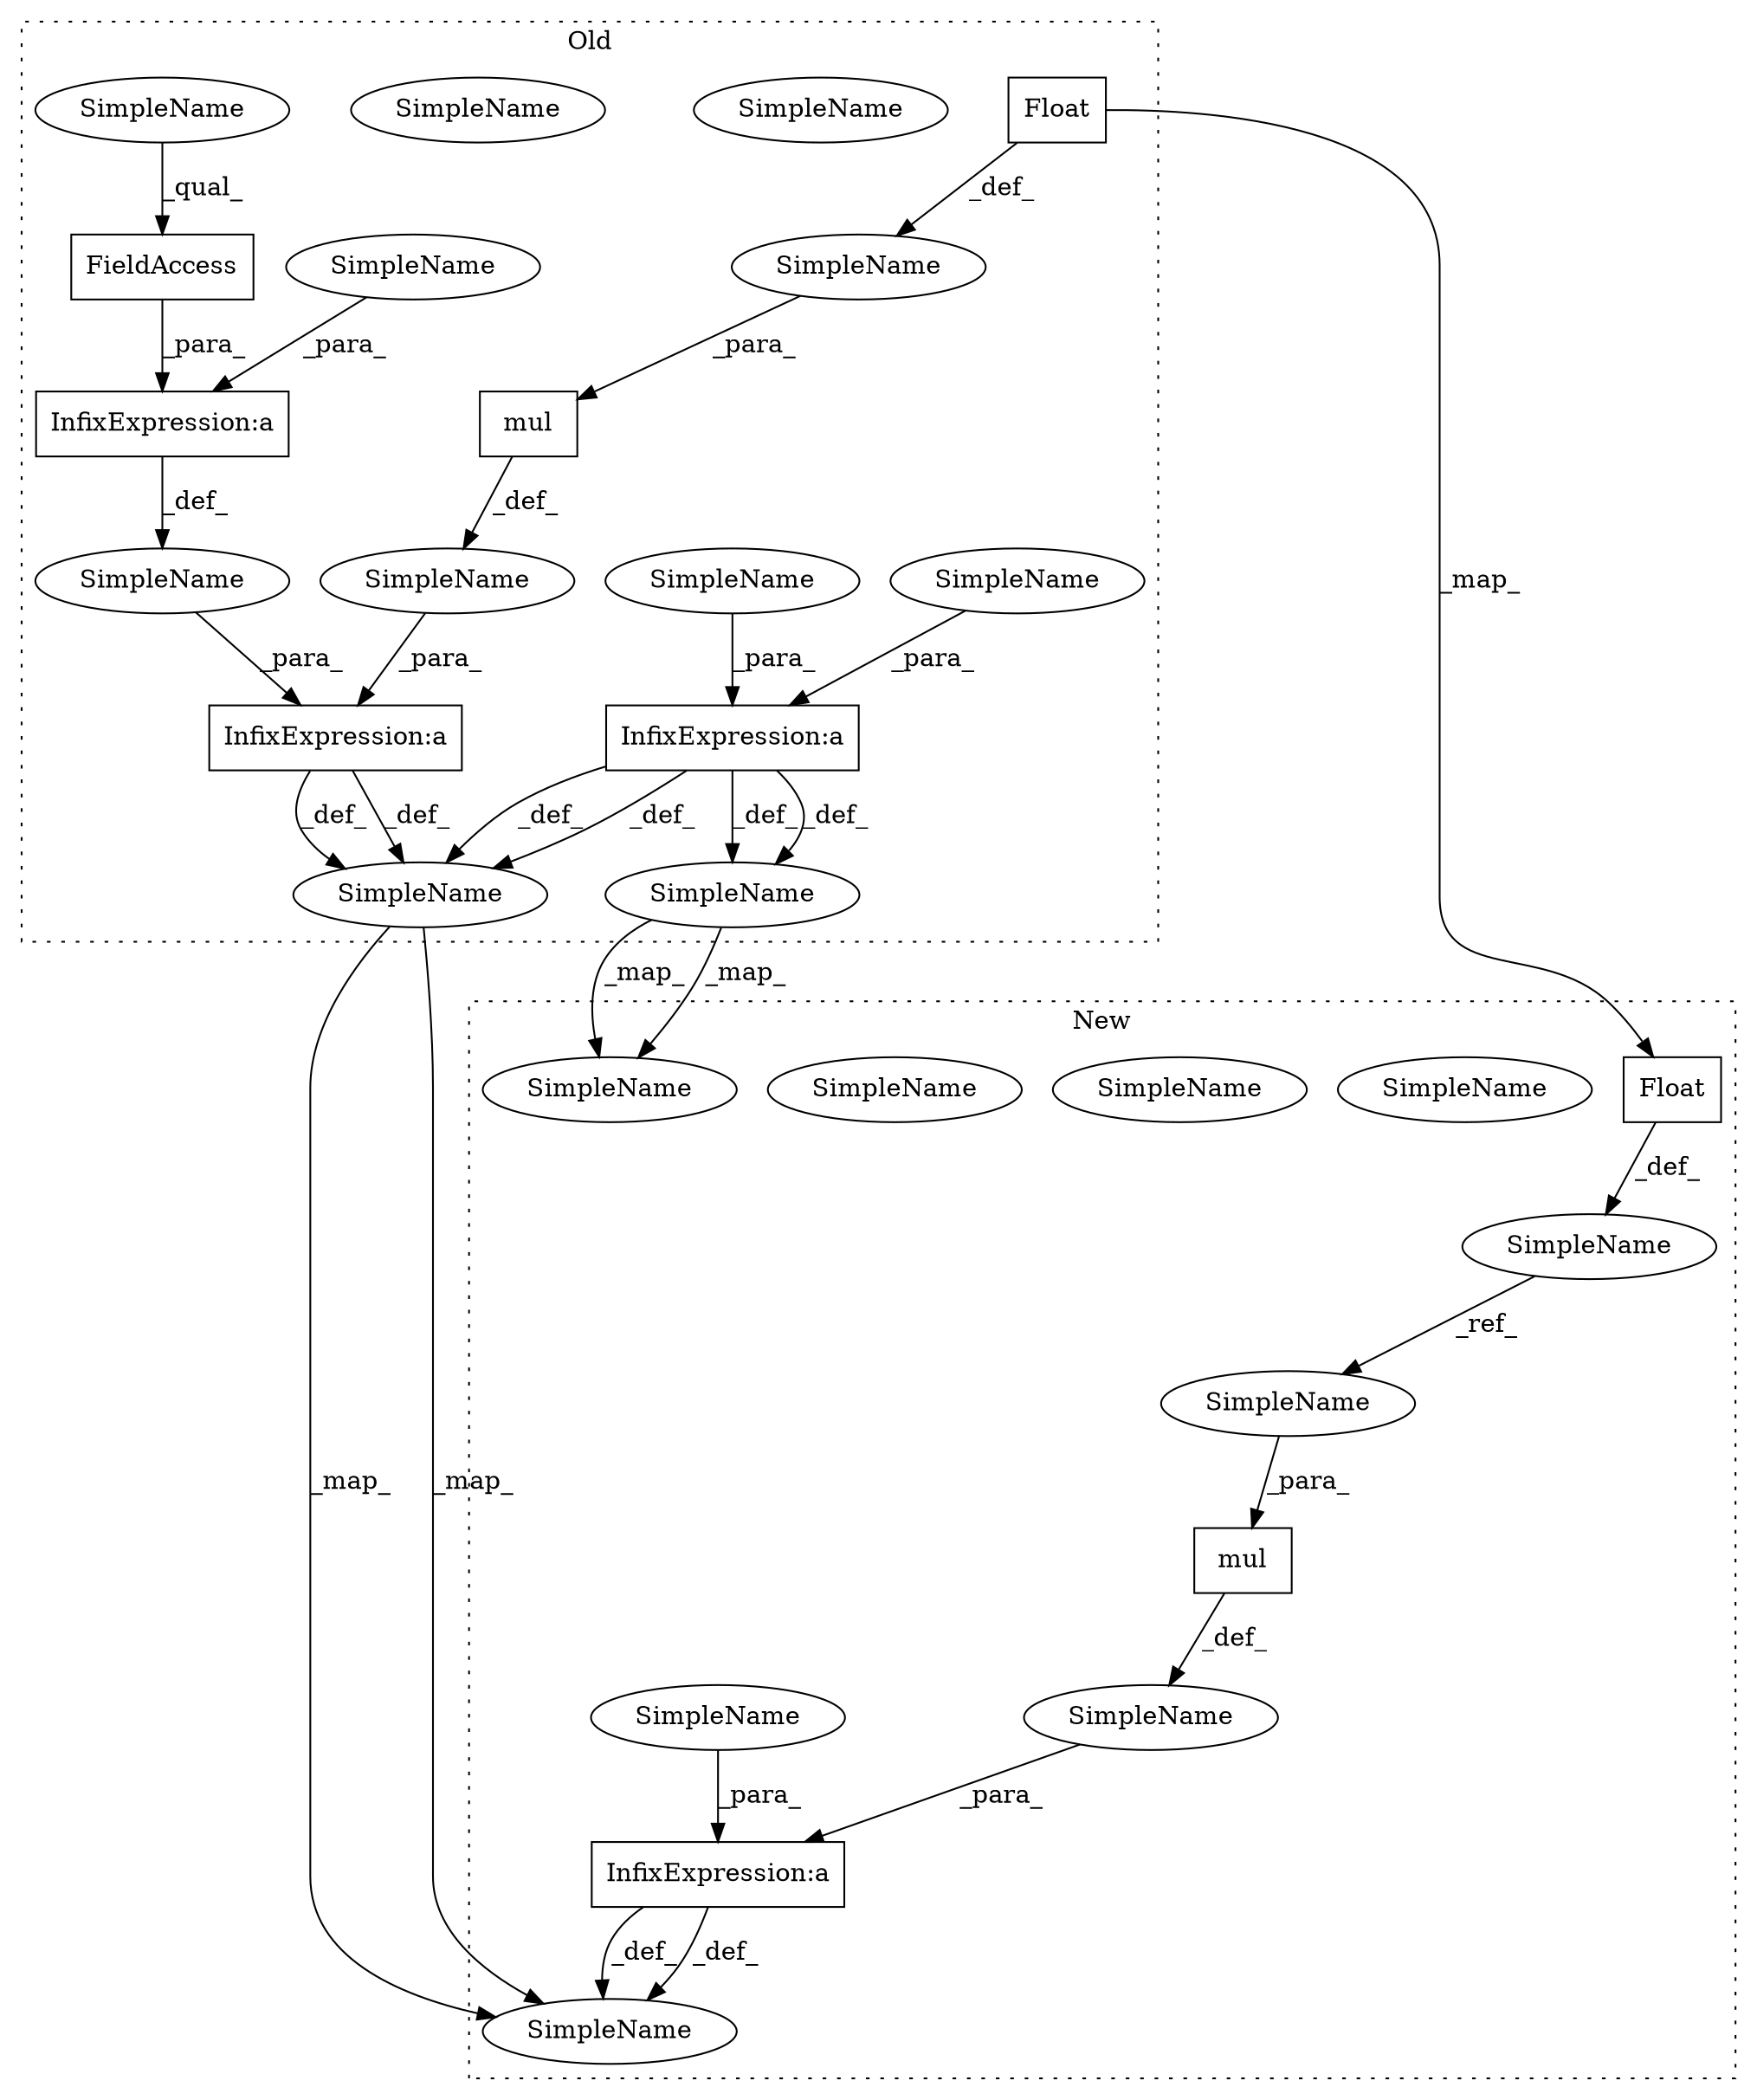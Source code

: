 digraph G {
subgraph cluster0 {
1 [label="Float" a="32" s="2182" l="7" shape="box"];
3 [label="SimpleName" a="42" s="2304" l="4" shape="ellipse"];
6 [label="SimpleName" a="42" s="2304" l="4" shape="ellipse"];
9 [label="SimpleName" a="42" s="" l="" shape="ellipse"];
10 [label="InfixExpression:a" a="27" s="2159" l="3" shape="box"];
11 [label="SimpleName" a="42" s="" l="" shape="ellipse"];
12 [label="mul" a="32" s="2166,2189" l="4,1" shape="box"];
15 [label="SimpleName" a="42" s="" l="" shape="ellipse"];
16 [label="InfixExpression:a" a="27" s="2114" l="3" shape="box"];
17 [label="FieldAccess" a="22" s="2117" l="8" shape="box"];
19 [label="InfixExpression:a" a="27" s="2260" l="3" shape="box"];
20 [label="SimpleName" a="42" s="" l="" shape="ellipse"];
21 [label="SimpleName" a="42" s="" l="" shape="ellipse"];
22 [label="SimpleName" a="42" s="2239" l="3" shape="ellipse"];
25 [label="SimpleName" a="42" s="2239" l="3" shape="ellipse"];
26 [label="SimpleName" a="42" s="2117" l="4" shape="ellipse"];
28 [label="SimpleName" a="42" s="2111" l="3" shape="ellipse"];
label = "Old";
style="dotted";
}
subgraph cluster1 {
2 [label="Float" a="32" s="2012" l="7" shape="box"];
4 [label="SimpleName" a="42" s="2489" l="4" shape="ellipse"];
5 [label="SimpleName" a="42" s="2489" l="4" shape="ellipse"];
7 [label="SimpleName" a="42" s="" l="" shape="ellipse"];
8 [label="InfixExpression:a" a="27" s="2387" l="3" shape="box"];
13 [label="SimpleName" a="42" s="1990" l="9" shape="ellipse"];
14 [label="mul" a="32" s="2394,2407" l="4,1" shape="box"];
18 [label="SimpleName" a="42" s="2142" l="3" shape="ellipse"];
23 [label="SimpleName" a="42" s="2208" l="3" shape="ellipse"];
24 [label="SimpleName" a="42" s="2208" l="3" shape="ellipse"];
27 [label="SimpleName" a="42" s="2384" l="3" shape="ellipse"];
29 [label="SimpleName" a="42" s="2398" l="9" shape="ellipse"];
label = "New";
style="dotted";
}
1 -> 2 [label="_map_"];
1 -> 11 [label="_def_"];
2 -> 13 [label="_def_"];
6 -> 5 [label="_map_"];
6 -> 5 [label="_map_"];
7 -> 8 [label="_para_"];
8 -> 5 [label="_def_"];
8 -> 5 [label="_def_"];
9 -> 10 [label="_para_"];
10 -> 6 [label="_def_"];
10 -> 6 [label="_def_"];
11 -> 12 [label="_para_"];
12 -> 9 [label="_def_"];
13 -> 29 [label="_ref_"];
14 -> 7 [label="_def_"];
15 -> 10 [label="_para_"];
16 -> 15 [label="_def_"];
17 -> 16 [label="_para_"];
19 -> 6 [label="_def_"];
19 -> 25 [label="_def_"];
19 -> 6 [label="_def_"];
19 -> 25 [label="_def_"];
20 -> 19 [label="_para_"];
21 -> 19 [label="_para_"];
25 -> 24 [label="_map_"];
25 -> 24 [label="_map_"];
26 -> 17 [label="_qual_"];
27 -> 8 [label="_para_"];
28 -> 16 [label="_para_"];
29 -> 14 [label="_para_"];
}